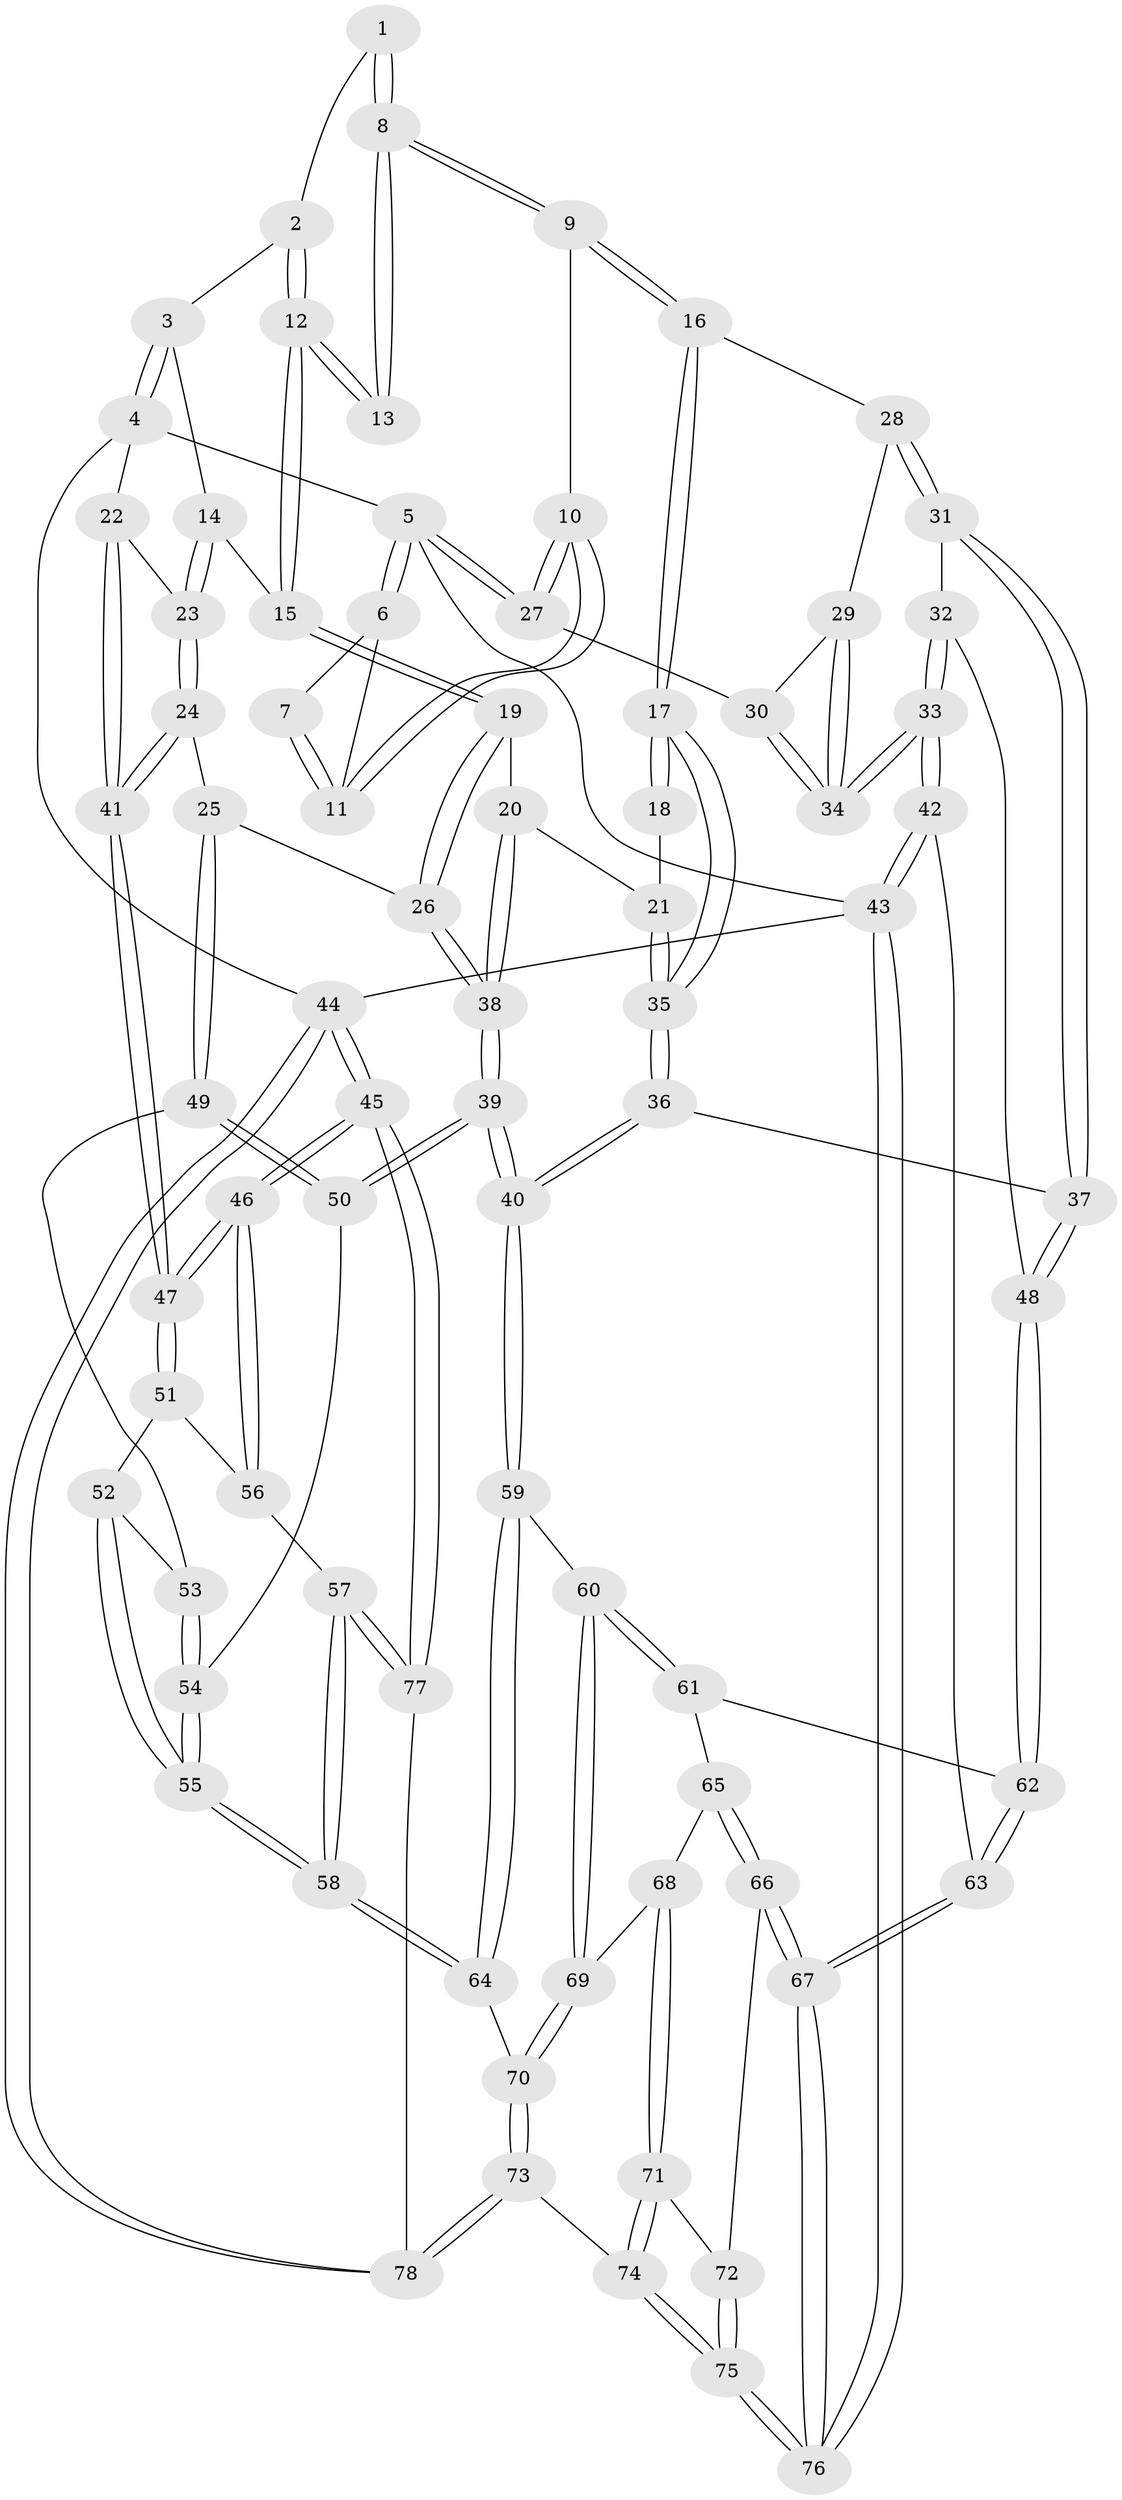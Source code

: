 // Generated by graph-tools (version 1.1) at 2025/59/03/09/25 04:59:56]
// undirected, 78 vertices, 192 edges
graph export_dot {
graph [start="1"]
  node [color=gray90,style=filled];
  1 [pos="+0.5152876646546782+0"];
  2 [pos="+0.7643189389204189+0"];
  3 [pos="+1+0"];
  4 [pos="+1+0"];
  5 [pos="+0+0"];
  6 [pos="+0+0"];
  7 [pos="+0.4284193732736131+0"];
  8 [pos="+0.544211895622586+0.19955804963035437"];
  9 [pos="+0.3050686280160899+0.20830976616458627"];
  10 [pos="+0.3047353488615232+0.20739572051802366"];
  11 [pos="+0.30656223253792697+0.20068499463274525"];
  12 [pos="+0.6651765158749475+0.21057000136398732"];
  13 [pos="+0.6329677168655584+0.21390147182412092"];
  14 [pos="+0.8549307713225929+0.29700597765596815"];
  15 [pos="+0.693935549051334+0.2749580408434961"];
  16 [pos="+0.3062856194199474+0.22492384422709202"];
  17 [pos="+0.415542403851826+0.36832632767690776"];
  18 [pos="+0.600524044362275+0.24204342968892276"];
  19 [pos="+0.6588091964693545+0.39046283310948193"];
  20 [pos="+0.6159642783358683+0.40690093242494124"];
  21 [pos="+0.5039317793828079+0.3978273238408949"];
  22 [pos="+1+0"];
  23 [pos="+0.8844536819090753+0.3357013928232313"];
  24 [pos="+0.9272473931126306+0.4458251683045705"];
  25 [pos="+0.8272131877447612+0.5230138266045842"];
  26 [pos="+0.7096048256192614+0.43834303758239157"];
  27 [pos="+0+0.05172781866337643"];
  28 [pos="+0.18503786163145292+0.37598414006113756"];
  29 [pos="+0.13368801760345486+0.367209188439256"];
  30 [pos="+0+0.24157010213431437"];
  31 [pos="+0.1693720584510198+0.4834086495353378"];
  32 [pos="+0.09970687219575887+0.5382584230542053"];
  33 [pos="+0+0.6511781480565325"];
  34 [pos="+0+0.5502864568247625"];
  35 [pos="+0.4318977790854486+0.3974801135059381"];
  36 [pos="+0.39909719113409325+0.5928763366794723"];
  37 [pos="+0.38558330659519485+0.5978953000438081"];
  38 [pos="+0.5795540618915408+0.6396117932239637"];
  39 [pos="+0.5701014116695908+0.6778537093004027"];
  40 [pos="+0.5638227445060029+0.6816251554848248"];
  41 [pos="+1+0.46960007079728167"];
  42 [pos="+0+0.7170933175769197"];
  43 [pos="+0+1"];
  44 [pos="+1+1"];
  45 [pos="+1+1"];
  46 [pos="+1+0.8173864294187697"];
  47 [pos="+1+0.7898408431427381"];
  48 [pos="+0.2911861615871204+0.7016502563839373"];
  49 [pos="+0.8175672582311494+0.5570107806507717"];
  50 [pos="+0.5937321502522168+0.6728010449549513"];
  51 [pos="+0.9039640952629835+0.661265912138279"];
  52 [pos="+0.8920751590439184+0.6534196735325722"];
  53 [pos="+0.8356506365951901+0.5984006319142254"];
  54 [pos="+0.7889649464333265+0.758531354508395"];
  55 [pos="+0.8219286062319061+0.8363702271976196"];
  56 [pos="+0.877213296292462+0.8723009458871336"];
  57 [pos="+0.839541588263783+0.8827380543760267"];
  58 [pos="+0.8328863401264069+0.8765933084826646"];
  59 [pos="+0.5638043966254809+0.6848918600274199"];
  60 [pos="+0.48052590774681636+0.8307321503746925"];
  61 [pos="+0.33272336221224935+0.7830037822082484"];
  62 [pos="+0.2856285179481737+0.7108115977397507"];
  63 [pos="+0.10389507307281565+0.8173748015087408"];
  64 [pos="+0.6584446648079183+0.8458372988154929"];
  65 [pos="+0.3442477266802038+0.8559034019462074"];
  66 [pos="+0.32600667398981736+0.9062962721109673"];
  67 [pos="+0.13907105829596303+0.881048407542981"];
  68 [pos="+0.47334817000581225+0.8519473451827572"];
  69 [pos="+0.4778044156036539+0.8439923061662526"];
  70 [pos="+0.6149288448632508+0.9325742665366997"];
  71 [pos="+0.4705890278433559+0.8629537206961965"];
  72 [pos="+0.3477440841885536+0.9353103408495264"];
  73 [pos="+0.5822883684673021+1"];
  74 [pos="+0.5105916911958931+1"];
  75 [pos="+0.4164949738831872+1"];
  76 [pos="+0.20745291393587195+1"];
  77 [pos="+0.832387503349708+0.9141613202571064"];
  78 [pos="+0.7389814262914037+1"];
  1 -- 2;
  1 -- 8;
  1 -- 8;
  2 -- 3;
  2 -- 12;
  2 -- 12;
  3 -- 4;
  3 -- 4;
  3 -- 14;
  4 -- 5;
  4 -- 22;
  4 -- 44;
  5 -- 6;
  5 -- 6;
  5 -- 27;
  5 -- 27;
  5 -- 43;
  6 -- 7;
  6 -- 11;
  7 -- 11;
  7 -- 11;
  8 -- 9;
  8 -- 9;
  8 -- 13;
  8 -- 13;
  9 -- 10;
  9 -- 16;
  9 -- 16;
  10 -- 11;
  10 -- 11;
  10 -- 27;
  10 -- 27;
  12 -- 13;
  12 -- 13;
  12 -- 15;
  12 -- 15;
  14 -- 15;
  14 -- 23;
  14 -- 23;
  15 -- 19;
  15 -- 19;
  16 -- 17;
  16 -- 17;
  16 -- 28;
  17 -- 18;
  17 -- 18;
  17 -- 35;
  17 -- 35;
  18 -- 21;
  19 -- 20;
  19 -- 26;
  19 -- 26;
  20 -- 21;
  20 -- 38;
  20 -- 38;
  21 -- 35;
  21 -- 35;
  22 -- 23;
  22 -- 41;
  22 -- 41;
  23 -- 24;
  23 -- 24;
  24 -- 25;
  24 -- 41;
  24 -- 41;
  25 -- 26;
  25 -- 49;
  25 -- 49;
  26 -- 38;
  26 -- 38;
  27 -- 30;
  28 -- 29;
  28 -- 31;
  28 -- 31;
  29 -- 30;
  29 -- 34;
  29 -- 34;
  30 -- 34;
  30 -- 34;
  31 -- 32;
  31 -- 37;
  31 -- 37;
  32 -- 33;
  32 -- 33;
  32 -- 48;
  33 -- 34;
  33 -- 34;
  33 -- 42;
  33 -- 42;
  35 -- 36;
  35 -- 36;
  36 -- 37;
  36 -- 40;
  36 -- 40;
  37 -- 48;
  37 -- 48;
  38 -- 39;
  38 -- 39;
  39 -- 40;
  39 -- 40;
  39 -- 50;
  39 -- 50;
  40 -- 59;
  40 -- 59;
  41 -- 47;
  41 -- 47;
  42 -- 43;
  42 -- 43;
  42 -- 63;
  43 -- 76;
  43 -- 76;
  43 -- 44;
  44 -- 45;
  44 -- 45;
  44 -- 78;
  44 -- 78;
  45 -- 46;
  45 -- 46;
  45 -- 77;
  45 -- 77;
  46 -- 47;
  46 -- 47;
  46 -- 56;
  46 -- 56;
  47 -- 51;
  47 -- 51;
  48 -- 62;
  48 -- 62;
  49 -- 50;
  49 -- 50;
  49 -- 53;
  50 -- 54;
  51 -- 52;
  51 -- 56;
  52 -- 53;
  52 -- 55;
  52 -- 55;
  53 -- 54;
  53 -- 54;
  54 -- 55;
  54 -- 55;
  55 -- 58;
  55 -- 58;
  56 -- 57;
  57 -- 58;
  57 -- 58;
  57 -- 77;
  57 -- 77;
  58 -- 64;
  58 -- 64;
  59 -- 60;
  59 -- 64;
  59 -- 64;
  60 -- 61;
  60 -- 61;
  60 -- 69;
  60 -- 69;
  61 -- 62;
  61 -- 65;
  62 -- 63;
  62 -- 63;
  63 -- 67;
  63 -- 67;
  64 -- 70;
  65 -- 66;
  65 -- 66;
  65 -- 68;
  66 -- 67;
  66 -- 67;
  66 -- 72;
  67 -- 76;
  67 -- 76;
  68 -- 69;
  68 -- 71;
  68 -- 71;
  69 -- 70;
  69 -- 70;
  70 -- 73;
  70 -- 73;
  71 -- 72;
  71 -- 74;
  71 -- 74;
  72 -- 75;
  72 -- 75;
  73 -- 74;
  73 -- 78;
  73 -- 78;
  74 -- 75;
  74 -- 75;
  75 -- 76;
  75 -- 76;
  77 -- 78;
}
